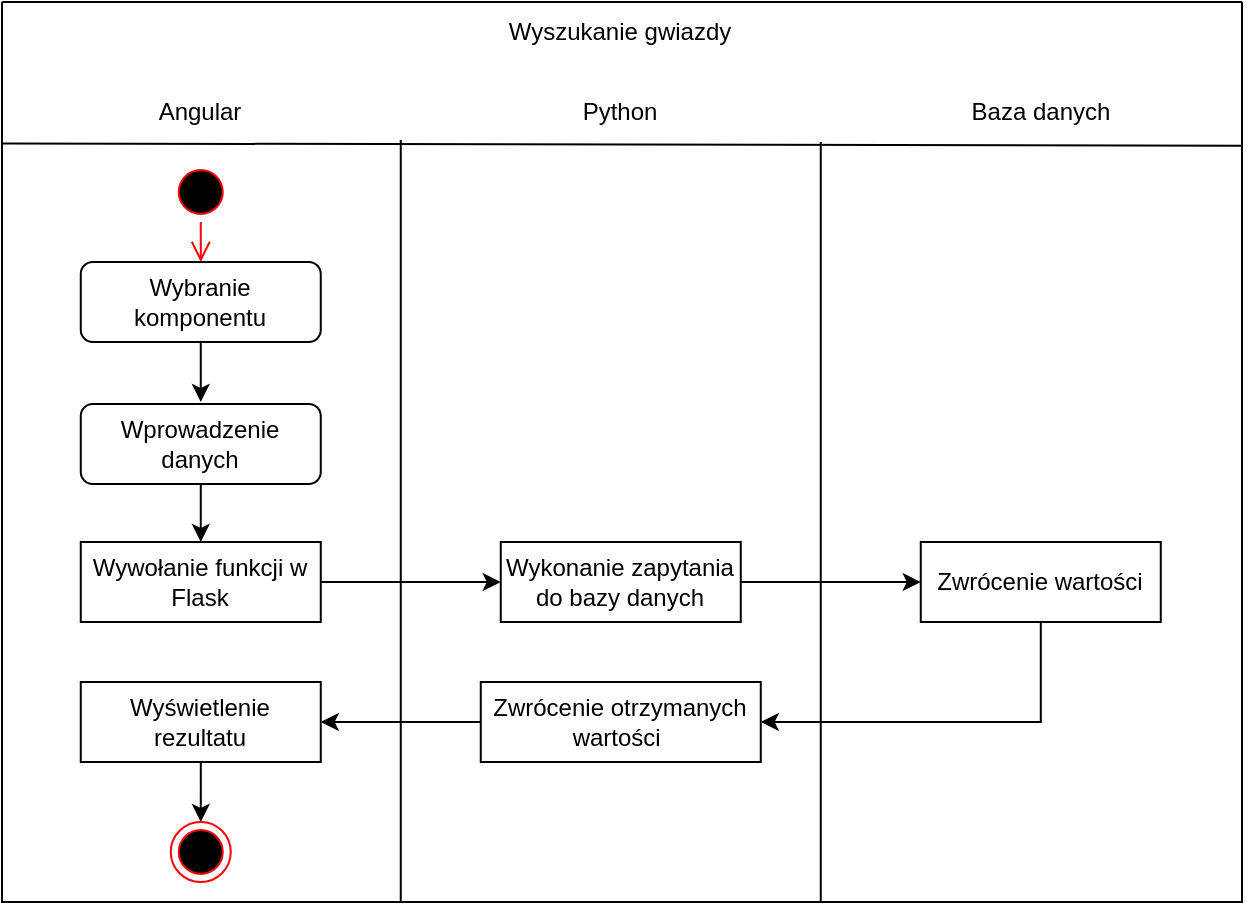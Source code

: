 <mxfile version="15.9.4" type="device"><diagram id="DDPUt-vewPU0iv0nvfQp" name="Page-1"><mxGraphModel dx="658" dy="364" grid="1" gridSize="10" guides="1" tooltips="1" connect="1" arrows="1" fold="1" page="1" pageScale="1" pageWidth="827" pageHeight="1169" math="0" shadow="0"><root><mxCell id="0"/><mxCell id="1" parent="0"/><mxCell id="7GhZQHWtMF1BPVDFi8QY-11" value="" style="swimlane;startSize=0;" parent="1" vertex="1"><mxGeometry x="100" y="20" width="620" height="450" as="geometry"/></mxCell><mxCell id="7GhZQHWtMF1BPVDFi8QY-13" value="Angular" style="text;html=1;strokeColor=none;fillColor=none;align=center;verticalAlign=middle;whiteSpace=wrap;rounded=0;" parent="7GhZQHWtMF1BPVDFi8QY-11" vertex="1"><mxGeometry x="69.38" y="40" width="60" height="30" as="geometry"/></mxCell><mxCell id="7GhZQHWtMF1BPVDFi8QY-16" value="Baza danych" style="text;html=1;strokeColor=none;fillColor=none;align=center;verticalAlign=middle;whiteSpace=wrap;rounded=0;" parent="7GhZQHWtMF1BPVDFi8QY-11" vertex="1"><mxGeometry x="479.07" y="40" width="80.62" height="30" as="geometry"/></mxCell><mxCell id="7GhZQHWtMF1BPVDFi8QY-18" value="Wyszukanie gwiazdy" style="text;html=1;strokeColor=none;fillColor=none;align=center;verticalAlign=middle;whiteSpace=wrap;rounded=0;" parent="7GhZQHWtMF1BPVDFi8QY-11" vertex="1"><mxGeometry x="244.38" width="130" height="30" as="geometry"/></mxCell><mxCell id="khTmy1AoWr6BU5tseiz2-1" value="Python" style="text;html=1;strokeColor=none;fillColor=none;align=center;verticalAlign=middle;whiteSpace=wrap;rounded=0;" parent="7GhZQHWtMF1BPVDFi8QY-11" vertex="1"><mxGeometry x="279.38" y="40" width="60" height="30" as="geometry"/></mxCell><mxCell id="khTmy1AoWr6BU5tseiz2-4" value="" style="endArrow=none;html=1;rounded=0;" parent="7GhZQHWtMF1BPVDFi8QY-11" edge="1"><mxGeometry width="50" height="50" relative="1" as="geometry"><mxPoint x="199.38" y="450" as="sourcePoint"/><mxPoint x="199.38" y="69" as="targetPoint"/></mxGeometry></mxCell><mxCell id="khTmy1AoWr6BU5tseiz2-6" value="" style="endArrow=none;html=1;rounded=0;" parent="7GhZQHWtMF1BPVDFi8QY-11" edge="1"><mxGeometry width="50" height="50" relative="1" as="geometry"><mxPoint x="409.38" y="450" as="sourcePoint"/><mxPoint x="409.38" y="70" as="targetPoint"/></mxGeometry></mxCell><mxCell id="khTmy1AoWr6BU5tseiz2-7" value="" style="ellipse;html=1;shape=startState;fillColor=#000000;strokeColor=#ff0000;" parent="7GhZQHWtMF1BPVDFi8QY-11" vertex="1"><mxGeometry x="84.38" y="80" width="30" height="30" as="geometry"/></mxCell><mxCell id="khTmy1AoWr6BU5tseiz2-8" value="" style="edgeStyle=orthogonalEdgeStyle;html=1;verticalAlign=bottom;endArrow=open;endSize=8;strokeColor=#ff0000;rounded=0;entryX=0.5;entryY=0;entryDx=0;entryDy=0;" parent="7GhZQHWtMF1BPVDFi8QY-11" source="khTmy1AoWr6BU5tseiz2-7" edge="1"><mxGeometry relative="1" as="geometry"><mxPoint x="99.38" y="130" as="targetPoint"/></mxGeometry></mxCell><mxCell id="khTmy1AoWr6BU5tseiz2-22" style="edgeStyle=orthogonalEdgeStyle;rounded=0;orthogonalLoop=1;jettySize=auto;html=1;entryX=0.5;entryY=0;entryDx=0;entryDy=0;entryPerimeter=0;" parent="7GhZQHWtMF1BPVDFi8QY-11" edge="1"><mxGeometry relative="1" as="geometry"><mxPoint x="99.381" y="170" as="sourcePoint"/><mxPoint x="99.38" y="200" as="targetPoint"/></mxGeometry></mxCell><mxCell id="khTmy1AoWr6BU5tseiz2-23" style="edgeStyle=orthogonalEdgeStyle;rounded=0;orthogonalLoop=1;jettySize=auto;html=1;entryX=0.5;entryY=0;entryDx=0;entryDy=0;" parent="7GhZQHWtMF1BPVDFi8QY-11" target="khTmy1AoWr6BU5tseiz2-12" edge="1"><mxGeometry relative="1" as="geometry"><mxPoint x="99.381" y="240" as="sourcePoint"/></mxGeometry></mxCell><mxCell id="khTmy1AoWr6BU5tseiz2-25" style="edgeStyle=orthogonalEdgeStyle;rounded=0;orthogonalLoop=1;jettySize=auto;html=1;entryX=0;entryY=0.5;entryDx=0;entryDy=0;" parent="7GhZQHWtMF1BPVDFi8QY-11" source="khTmy1AoWr6BU5tseiz2-12" target="khTmy1AoWr6BU5tseiz2-14" edge="1"><mxGeometry relative="1" as="geometry"/></mxCell><mxCell id="khTmy1AoWr6BU5tseiz2-12" value="Wywołanie funkcji w Flask" style="rounded=0;whiteSpace=wrap;html=1;" parent="7GhZQHWtMF1BPVDFi8QY-11" vertex="1"><mxGeometry x="39.38" y="270" width="120" height="40" as="geometry"/></mxCell><mxCell id="khTmy1AoWr6BU5tseiz2-26" style="edgeStyle=orthogonalEdgeStyle;rounded=0;orthogonalLoop=1;jettySize=auto;html=1;entryX=0;entryY=0.5;entryDx=0;entryDy=0;" parent="7GhZQHWtMF1BPVDFi8QY-11" source="khTmy1AoWr6BU5tseiz2-14" target="khTmy1AoWr6BU5tseiz2-15" edge="1"><mxGeometry relative="1" as="geometry"/></mxCell><mxCell id="khTmy1AoWr6BU5tseiz2-14" value="Wykonanie zapytania do bazy danych" style="rounded=0;whiteSpace=wrap;html=1;" parent="7GhZQHWtMF1BPVDFi8QY-11" vertex="1"><mxGeometry x="249.38" y="270" width="120" height="40" as="geometry"/></mxCell><mxCell id="khTmy1AoWr6BU5tseiz2-27" style="edgeStyle=orthogonalEdgeStyle;rounded=0;orthogonalLoop=1;jettySize=auto;html=1;entryX=1;entryY=0.5;entryDx=0;entryDy=0;" parent="7GhZQHWtMF1BPVDFi8QY-11" source="khTmy1AoWr6BU5tseiz2-15" target="khTmy1AoWr6BU5tseiz2-17" edge="1"><mxGeometry relative="1" as="geometry"><Array as="points"><mxPoint x="519.38" y="360"/></Array></mxGeometry></mxCell><mxCell id="khTmy1AoWr6BU5tseiz2-15" value="Zwrócenie wartości" style="rounded=0;whiteSpace=wrap;html=1;" parent="7GhZQHWtMF1BPVDFi8QY-11" vertex="1"><mxGeometry x="459.38" y="270" width="120" height="40" as="geometry"/></mxCell><mxCell id="khTmy1AoWr6BU5tseiz2-28" style="edgeStyle=orthogonalEdgeStyle;rounded=0;orthogonalLoop=1;jettySize=auto;html=1;entryX=1;entryY=0.5;entryDx=0;entryDy=0;" parent="7GhZQHWtMF1BPVDFi8QY-11" source="khTmy1AoWr6BU5tseiz2-17" target="khTmy1AoWr6BU5tseiz2-18" edge="1"><mxGeometry relative="1" as="geometry"/></mxCell><mxCell id="khTmy1AoWr6BU5tseiz2-17" value="Zwrócenie otrzymanych wartości&amp;nbsp;" style="rounded=0;whiteSpace=wrap;html=1;" parent="7GhZQHWtMF1BPVDFi8QY-11" vertex="1"><mxGeometry x="239.38" y="340" width="140" height="40" as="geometry"/></mxCell><mxCell id="khTmy1AoWr6BU5tseiz2-21" style="edgeStyle=orthogonalEdgeStyle;rounded=0;orthogonalLoop=1;jettySize=auto;html=1;entryX=0.5;entryY=0;entryDx=0;entryDy=0;" parent="7GhZQHWtMF1BPVDFi8QY-11" source="khTmy1AoWr6BU5tseiz2-18" target="khTmy1AoWr6BU5tseiz2-20" edge="1"><mxGeometry relative="1" as="geometry"/></mxCell><mxCell id="khTmy1AoWr6BU5tseiz2-18" value="Wyświetlenie rezultatu" style="rounded=0;whiteSpace=wrap;html=1;" parent="7GhZQHWtMF1BPVDFi8QY-11" vertex="1"><mxGeometry x="39.38" y="340" width="120" height="40" as="geometry"/></mxCell><mxCell id="khTmy1AoWr6BU5tseiz2-20" value="" style="ellipse;html=1;shape=endState;fillColor=#000000;strokeColor=#ff0000;" parent="7GhZQHWtMF1BPVDFi8QY-11" vertex="1"><mxGeometry x="84.38" y="410" width="30" height="30" as="geometry"/></mxCell><mxCell id="TsgEMLjZJP68PDsRBM7_-2" value="&lt;span&gt;Wybranie komponentu&lt;/span&gt;" style="rounded=1;whiteSpace=wrap;html=1;" vertex="1" parent="7GhZQHWtMF1BPVDFi8QY-11"><mxGeometry x="39.38" y="130" width="120" height="40" as="geometry"/></mxCell><mxCell id="TsgEMLjZJP68PDsRBM7_-3" value="Wprowadzenie danych" style="rounded=1;whiteSpace=wrap;html=1;" vertex="1" parent="7GhZQHWtMF1BPVDFi8QY-11"><mxGeometry x="39.38" y="201" width="120" height="40" as="geometry"/></mxCell><mxCell id="7GhZQHWtMF1BPVDFi8QY-12" value="" style="endArrow=none;html=1;rounded=0;exitX=0.001;exitY=0.215;exitDx=0;exitDy=0;exitPerimeter=0;entryX=1.001;entryY=0.217;entryDx=0;entryDy=0;entryPerimeter=0;" parent="1" edge="1"><mxGeometry width="50" height="50" relative="1" as="geometry"><mxPoint x="100" y="90.7" as="sourcePoint"/><mxPoint x="720.0" y="91.86" as="targetPoint"/></mxGeometry></mxCell></root></mxGraphModel></diagram></mxfile>